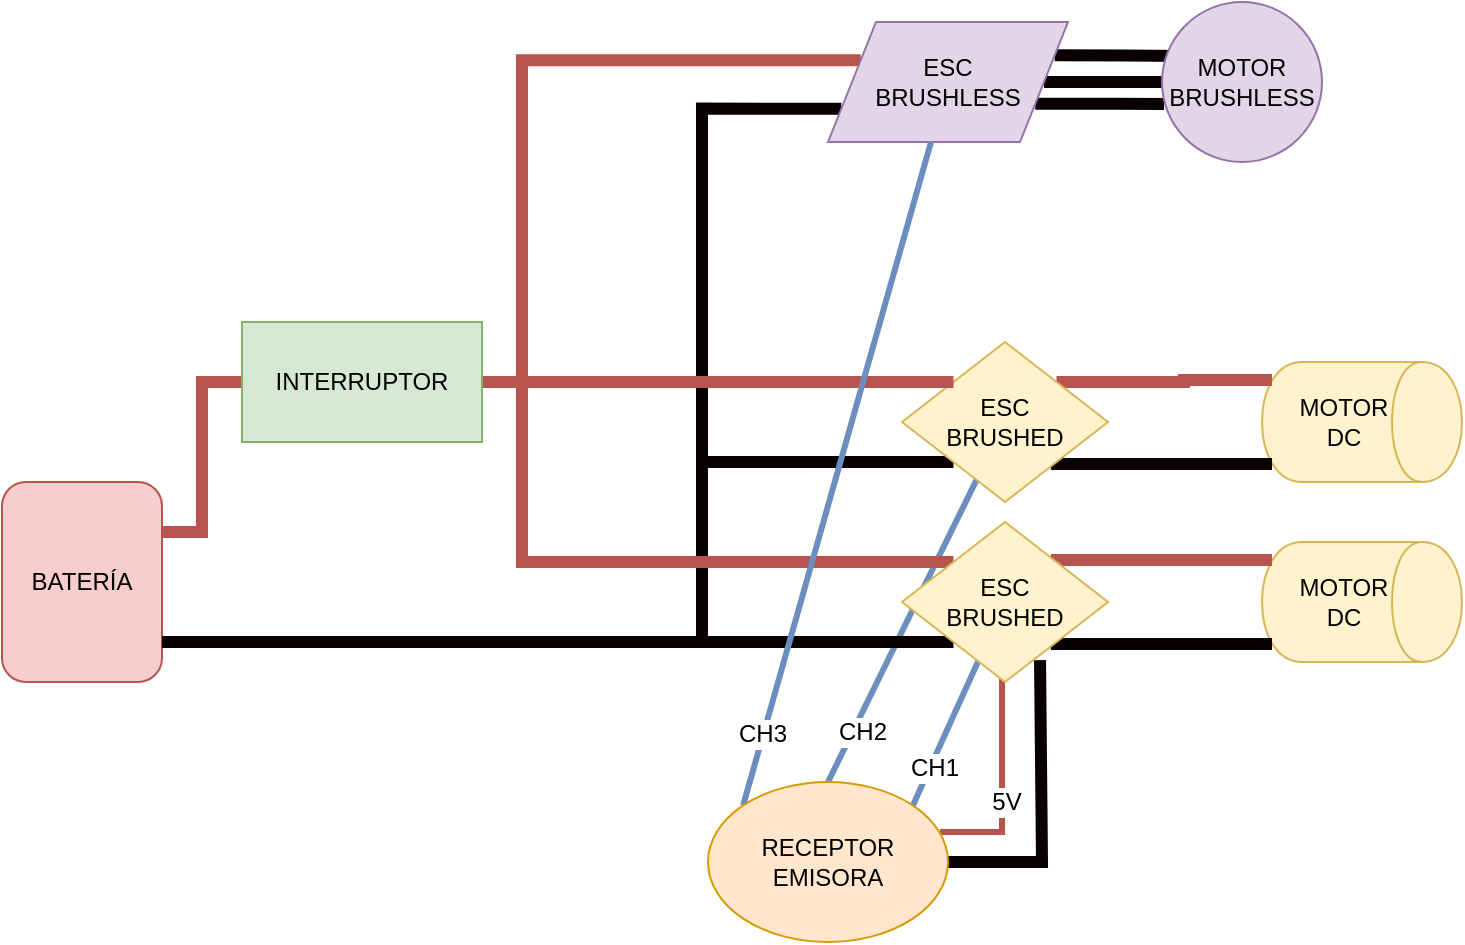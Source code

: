 <mxfile version="12.2.2" type="device" pages="1"><diagram id="w70BU4ClmUuCXNo6TYcp" name="Page-1"><mxGraphModel dx="1405" dy="273" grid="1" gridSize="10" guides="1" tooltips="1" connect="1" arrows="1" fold="1" page="1" pageScale="1" pageWidth="827" pageHeight="1169" math="0" shadow="0"><root><mxCell id="0"/><mxCell id="1" parent="0"/><mxCell id="imYBLEbK5sPXVeQ-qJTD-29" style="edgeStyle=none;rounded=0;orthogonalLoop=1;jettySize=auto;html=1;exitX=0.5;exitY=0;exitDx=0;exitDy=0;shadow=0;startSize=14;endArrow=none;endFill=0;endSize=13;targetPerimeterSpacing=0;strokeColor=#6c8ebf;strokeWidth=3;fillColor=#dae8fc;" edge="1" parent="1" source="imYBLEbK5sPXVeQ-qJTD-25" target="imYBLEbK5sPXVeQ-qJTD-6"><mxGeometry relative="1" as="geometry"/></mxCell><mxCell id="imYBLEbK5sPXVeQ-qJTD-32" value="CH2" style="text;html=1;resizable=0;points=[];align=center;verticalAlign=middle;labelBackgroundColor=#ffffff;" vertex="1" connectable="0" parent="imYBLEbK5sPXVeQ-qJTD-29"><mxGeometry x="-0.65" y="-3" relative="1" as="geometry"><mxPoint x="1" as="offset"/></mxGeometry></mxCell><mxCell id="imYBLEbK5sPXVeQ-qJTD-10" style="edgeStyle=orthogonalEdgeStyle;rounded=0;orthogonalLoop=1;jettySize=auto;html=1;entryX=0;entryY=0.25;entryDx=0;entryDy=0;shadow=0;startSize=14;endArrow=none;endFill=0;endSize=13;targetPerimeterSpacing=0;strokeColor=#B85450;strokeWidth=6;exitX=1;exitY=0.5;exitDx=0;exitDy=0;" edge="1" parent="1" target="imYBLEbK5sPXVeQ-qJTD-5"><mxGeometry relative="1" as="geometry"><mxPoint x="200" y="290" as="sourcePoint"/><Array as="points"><mxPoint x="200" y="129"/></Array></mxGeometry></mxCell><mxCell id="imYBLEbK5sPXVeQ-qJTD-14" style="edgeStyle=orthogonalEdgeStyle;rounded=0;orthogonalLoop=1;jettySize=auto;html=1;exitX=1;exitY=0.25;exitDx=0;exitDy=0;entryX=0;entryY=0.5;entryDx=0;entryDy=0;shadow=0;startSize=14;endArrow=none;endFill=0;endSize=13;targetPerimeterSpacing=0;strokeColor=#B85450;strokeWidth=6;" edge="1" parent="1" source="imYBLEbK5sPXVeQ-qJTD-1" target="imYBLEbK5sPXVeQ-qJTD-16"><mxGeometry relative="1" as="geometry"><mxPoint x="80" y="290" as="targetPoint"/></mxGeometry></mxCell><mxCell id="imYBLEbK5sPXVeQ-qJTD-23" style="edgeStyle=orthogonalEdgeStyle;rounded=0;orthogonalLoop=1;jettySize=auto;html=1;entryX=0;entryY=1;entryDx=0;entryDy=0;shadow=0;startSize=14;endArrow=none;endFill=0;endSize=13;targetPerimeterSpacing=0;strokeColor=#080003;strokeWidth=6;" edge="1" parent="1" source="imYBLEbK5sPXVeQ-qJTD-1" target="imYBLEbK5sPXVeQ-qJTD-6"><mxGeometry relative="1" as="geometry"><Array as="points"><mxPoint x="290" y="420"/><mxPoint x="290" y="330"/></Array></mxGeometry></mxCell><mxCell id="imYBLEbK5sPXVeQ-qJTD-24" style="edgeStyle=orthogonalEdgeStyle;rounded=0;orthogonalLoop=1;jettySize=auto;html=1;entryX=0;entryY=0.75;entryDx=0;entryDy=0;shadow=0;startSize=14;endArrow=none;endFill=0;endSize=13;targetPerimeterSpacing=0;strokeColor=#080003;strokeWidth=6;" edge="1" parent="1" source="imYBLEbK5sPXVeQ-qJTD-1" target="imYBLEbK5sPXVeQ-qJTD-5"><mxGeometry relative="1" as="geometry"><Array as="points"><mxPoint x="290" y="420"/><mxPoint x="290" y="153"/></Array></mxGeometry></mxCell><mxCell id="imYBLEbK5sPXVeQ-qJTD-1" value="BATERÍA" style="rounded=1;whiteSpace=wrap;html=1;fillColor=#f8cecc;strokeColor=#b85450;" vertex="1" parent="1"><mxGeometry x="-60" y="340" width="80" height="100" as="geometry"/></mxCell><mxCell id="imYBLEbK5sPXVeQ-qJTD-3" value="MOTOR&lt;br&gt;DC" style="shape=cylinder;whiteSpace=wrap;html=1;boundedLbl=1;backgroundOutline=1;direction=south;align=center;fillColor=#fff2cc;strokeColor=#d6b656;" vertex="1" parent="1"><mxGeometry x="570" y="280" width="100" height="60" as="geometry"/></mxCell><mxCell id="imYBLEbK5sPXVeQ-qJTD-4" value="MOTOR&lt;br&gt;DC" style="shape=cylinder;whiteSpace=wrap;html=1;boundedLbl=1;backgroundOutline=1;direction=south;align=center;fillColor=#fff2cc;strokeColor=#d6b656;" vertex="1" parent="1"><mxGeometry x="570" y="370" width="100" height="60" as="geometry"/></mxCell><mxCell id="imYBLEbK5sPXVeQ-qJTD-17" style="edgeStyle=orthogonalEdgeStyle;rounded=0;orthogonalLoop=1;jettySize=auto;html=1;exitX=1;exitY=0.25;exitDx=0;exitDy=0;shadow=0;startSize=14;endArrow=none;endFill=0;endSize=13;targetPerimeterSpacing=0;strokeColor=#080003;strokeWidth=6;fillColor=#d80073;" edge="1" parent="1" source="imYBLEbK5sPXVeQ-qJTD-5"><mxGeometry relative="1" as="geometry"><mxPoint x="530" y="127" as="targetPoint"/><Array as="points"><mxPoint x="502" y="126"/></Array></mxGeometry></mxCell><mxCell id="imYBLEbK5sPXVeQ-qJTD-18" style="edgeStyle=orthogonalEdgeStyle;rounded=0;orthogonalLoop=1;jettySize=auto;html=1;exitX=1;exitY=0.5;exitDx=0;exitDy=0;entryX=0;entryY=0.5;entryDx=0;entryDy=0;shadow=0;startSize=14;endArrow=none;endFill=0;endSize=13;targetPerimeterSpacing=0;strokeColor=#080003;strokeWidth=6;" edge="1" parent="1" source="imYBLEbK5sPXVeQ-qJTD-5" target="imYBLEbK5sPXVeQ-qJTD-2"><mxGeometry relative="1" as="geometry"/></mxCell><mxCell id="imYBLEbK5sPXVeQ-qJTD-19" style="edgeStyle=orthogonalEdgeStyle;rounded=0;orthogonalLoop=1;jettySize=auto;html=1;exitX=1;exitY=0.75;exitDx=0;exitDy=0;entryX=0.013;entryY=0.638;entryDx=0;entryDy=0;entryPerimeter=0;shadow=0;startSize=14;endArrow=none;endFill=0;endSize=13;targetPerimeterSpacing=0;strokeColor=#080003;strokeWidth=6;" edge="1" parent="1" source="imYBLEbK5sPXVeQ-qJTD-5" target="imYBLEbK5sPXVeQ-qJTD-2"><mxGeometry relative="1" as="geometry"/></mxCell><mxCell id="imYBLEbK5sPXVeQ-qJTD-5" value="ESC&lt;br&gt;BRUSHLESS" style="shape=parallelogram;perimeter=parallelogramPerimeter;whiteSpace=wrap;html=1;align=center;fillColor=#e1d5e7;strokeColor=#9673a6;" vertex="1" parent="1"><mxGeometry x="353" y="110" width="120" height="60" as="geometry"/></mxCell><mxCell id="imYBLEbK5sPXVeQ-qJTD-8" style="edgeStyle=orthogonalEdgeStyle;orthogonalLoop=1;jettySize=auto;html=1;exitX=1;exitY=0;exitDx=0;exitDy=0;entryX=0.15;entryY=0.95;entryDx=0;entryDy=0;entryPerimeter=0;fillColor=#f8cecc;strokeColor=#B85450;endArrow=none;endFill=0;shadow=0;rounded=0;targetPerimeterSpacing=0;endSize=13;startSize=14;strokeWidth=6;" edge="1" parent="1" source="imYBLEbK5sPXVeQ-qJTD-6" target="imYBLEbK5sPXVeQ-qJTD-3"><mxGeometry relative="1" as="geometry"><Array as="points"><mxPoint x="531" y="290"/></Array></mxGeometry></mxCell><mxCell id="imYBLEbK5sPXVeQ-qJTD-20" style="edgeStyle=orthogonalEdgeStyle;rounded=0;orthogonalLoop=1;jettySize=auto;html=1;exitX=1;exitY=1;exitDx=0;exitDy=0;entryX=0.85;entryY=0.95;entryDx=0;entryDy=0;entryPerimeter=0;shadow=0;startSize=14;endArrow=none;endFill=0;endSize=13;targetPerimeterSpacing=0;strokeColor=#080003;strokeWidth=6;" edge="1" parent="1" source="imYBLEbK5sPXVeQ-qJTD-6" target="imYBLEbK5sPXVeQ-qJTD-3"><mxGeometry relative="1" as="geometry"><Array as="points"><mxPoint x="467" y="331"/></Array></mxGeometry></mxCell><mxCell id="imYBLEbK5sPXVeQ-qJTD-6" value="ESC&lt;br&gt;BRUSHED" style="rhombus;whiteSpace=wrap;html=1;align=center;fillColor=#fff2cc;strokeColor=#d6b656;" vertex="1" parent="1"><mxGeometry x="390" y="270" width="103" height="80" as="geometry"/></mxCell><mxCell id="imYBLEbK5sPXVeQ-qJTD-9" style="edgeStyle=orthogonalEdgeStyle;rounded=0;orthogonalLoop=1;jettySize=auto;html=1;exitX=1;exitY=0;exitDx=0;exitDy=0;entryX=0.15;entryY=0.95;entryDx=0;entryDy=0;entryPerimeter=0;shadow=0;startSize=14;endArrow=none;endFill=0;endSize=13;targetPerimeterSpacing=0;strokeColor=#B85450;strokeWidth=6;" edge="1" parent="1" source="imYBLEbK5sPXVeQ-qJTD-7" target="imYBLEbK5sPXVeQ-qJTD-4"><mxGeometry relative="1" as="geometry"><Array as="points"><mxPoint x="467" y="379"/></Array></mxGeometry></mxCell><mxCell id="imYBLEbK5sPXVeQ-qJTD-21" style="edgeStyle=orthogonalEdgeStyle;rounded=0;orthogonalLoop=1;jettySize=auto;html=1;exitX=1;exitY=1;exitDx=0;exitDy=0;entryX=0.85;entryY=0.95;entryDx=0;entryDy=0;entryPerimeter=0;shadow=0;startSize=14;endArrow=none;endFill=0;endSize=13;targetPerimeterSpacing=0;strokeColor=#080003;strokeWidth=6;" edge="1" parent="1" source="imYBLEbK5sPXVeQ-qJTD-7" target="imYBLEbK5sPXVeQ-qJTD-4"><mxGeometry relative="1" as="geometry"><Array as="points"><mxPoint x="467" y="421"/></Array></mxGeometry></mxCell><mxCell id="imYBLEbK5sPXVeQ-qJTD-22" style="edgeStyle=orthogonalEdgeStyle;rounded=0;orthogonalLoop=1;jettySize=auto;html=1;exitX=0;exitY=1;exitDx=0;exitDy=0;shadow=0;startSize=14;endArrow=none;endFill=0;endSize=13;targetPerimeterSpacing=0;strokeColor=#080003;strokeWidth=6;" edge="1" parent="1" source="imYBLEbK5sPXVeQ-qJTD-7"><mxGeometry relative="1" as="geometry"><mxPoint x="20" y="420" as="targetPoint"/><Array as="points"><mxPoint x="20" y="420"/></Array></mxGeometry></mxCell><mxCell id="imYBLEbK5sPXVeQ-qJTD-26" style="edgeStyle=orthogonalEdgeStyle;rounded=0;orthogonalLoop=1;jettySize=auto;html=1;exitX=0.67;exitY=0.863;exitDx=0;exitDy=0;entryX=1;entryY=0.5;entryDx=0;entryDy=0;shadow=0;startSize=14;endArrow=none;endFill=0;endSize=13;targetPerimeterSpacing=0;strokeColor=#080003;strokeWidth=6;exitPerimeter=0;" edge="1" parent="1" source="imYBLEbK5sPXVeQ-qJTD-7" target="imYBLEbK5sPXVeQ-qJTD-25"><mxGeometry relative="1" as="geometry"><Array as="points"><mxPoint x="460" y="429"/><mxPoint x="460" y="530"/></Array></mxGeometry></mxCell><mxCell id="imYBLEbK5sPXVeQ-qJTD-27" style="edgeStyle=orthogonalEdgeStyle;rounded=0;orthogonalLoop=1;jettySize=auto;html=1;exitX=0.5;exitY=1;exitDx=0;exitDy=0;entryX=0.967;entryY=0.313;entryDx=0;entryDy=0;entryPerimeter=0;shadow=0;startSize=14;endArrow=none;endFill=0;endSize=13;targetPerimeterSpacing=0;strokeColor=#b85450;strokeWidth=3;fillColor=#f8cecc;" edge="1" parent="1" source="imYBLEbK5sPXVeQ-qJTD-7" target="imYBLEbK5sPXVeQ-qJTD-25"><mxGeometry relative="1" as="geometry"><Array as="points"><mxPoint x="440" y="440"/><mxPoint x="440" y="515"/></Array></mxGeometry></mxCell><mxCell id="imYBLEbK5sPXVeQ-qJTD-34" value="5V" style="text;html=1;resizable=0;points=[];align=center;verticalAlign=middle;labelBackgroundColor=#ffffff;" vertex="1" connectable="0" parent="imYBLEbK5sPXVeQ-qJTD-27"><mxGeometry x="0.278" y="2" relative="1" as="geometry"><mxPoint x="-0.5" y="-7" as="offset"/></mxGeometry></mxCell><mxCell id="imYBLEbK5sPXVeQ-qJTD-12" style="edgeStyle=orthogonalEdgeStyle;rounded=0;orthogonalLoop=1;jettySize=auto;html=1;entryX=0;entryY=0;entryDx=0;entryDy=0;shadow=0;startSize=14;endArrow=none;endFill=0;endSize=13;targetPerimeterSpacing=0;strokeColor=#B85450;strokeWidth=6;exitX=1;exitY=0.5;exitDx=0;exitDy=0;" edge="1" parent="1" source="imYBLEbK5sPXVeQ-qJTD-16" target="imYBLEbK5sPXVeQ-qJTD-6"><mxGeometry relative="1" as="geometry"><mxPoint x="200" y="290" as="sourcePoint"/></mxGeometry></mxCell><mxCell id="imYBLEbK5sPXVeQ-qJTD-13" style="edgeStyle=orthogonalEdgeStyle;rounded=0;orthogonalLoop=1;jettySize=auto;html=1;entryX=0;entryY=0;entryDx=0;entryDy=0;shadow=0;startSize=14;endArrow=none;endFill=0;endSize=13;targetPerimeterSpacing=0;strokeColor=#B85450;strokeWidth=6;exitX=1;exitY=0.5;exitDx=0;exitDy=0;" edge="1" parent="1" target="imYBLEbK5sPXVeQ-qJTD-7"><mxGeometry relative="1" as="geometry"><mxPoint x="200" y="290" as="sourcePoint"/><Array as="points"><mxPoint x="200" y="380"/></Array></mxGeometry></mxCell><mxCell id="imYBLEbK5sPXVeQ-qJTD-16" value="INTERRUPTOR" style="rounded=0;whiteSpace=wrap;html=1;align=center;fillColor=#d5e8d4;strokeColor=#82b366;" vertex="1" parent="1"><mxGeometry x="60" y="260" width="120" height="60" as="geometry"/></mxCell><mxCell id="imYBLEbK5sPXVeQ-qJTD-2" value="MOTOR BRUSHLESS" style="ellipse;whiteSpace=wrap;html=1;aspect=fixed;fillColor=#e1d5e7;strokeColor=#9673a6;" vertex="1" parent="1"><mxGeometry x="520" y="100" width="80" height="80" as="geometry"/></mxCell><mxCell id="imYBLEbK5sPXVeQ-qJTD-28" style="rounded=0;orthogonalLoop=1;jettySize=auto;html=1;exitX=1;exitY=0;exitDx=0;exitDy=0;shadow=0;startSize=14;endArrow=none;endFill=0;endSize=13;targetPerimeterSpacing=0;strokeWidth=3;fillColor=#dae8fc;strokeColor=#6c8ebf;" edge="1" parent="1" source="imYBLEbK5sPXVeQ-qJTD-25" target="imYBLEbK5sPXVeQ-qJTD-7"><mxGeometry relative="1" as="geometry"/></mxCell><mxCell id="imYBLEbK5sPXVeQ-qJTD-31" value="CH1" style="text;html=1;resizable=0;points=[];align=center;verticalAlign=middle;labelBackgroundColor=#ffffff;" vertex="1" connectable="0" parent="imYBLEbK5sPXVeQ-qJTD-28"><mxGeometry x="-0.459" y="-2" relative="1" as="geometry"><mxPoint as="offset"/></mxGeometry></mxCell><mxCell id="imYBLEbK5sPXVeQ-qJTD-30" style="edgeStyle=none;rounded=0;orthogonalLoop=1;jettySize=auto;html=1;exitX=0;exitY=0;exitDx=0;exitDy=0;shadow=0;startSize=14;endArrow=none;endFill=0;endSize=13;targetPerimeterSpacing=0;strokeColor=#6c8ebf;strokeWidth=3;fillColor=#dae8fc;" edge="1" parent="1" source="imYBLEbK5sPXVeQ-qJTD-25" target="imYBLEbK5sPXVeQ-qJTD-5"><mxGeometry relative="1" as="geometry"/></mxCell><mxCell id="imYBLEbK5sPXVeQ-qJTD-33" value="CH3" style="text;html=1;resizable=0;points=[];align=center;verticalAlign=middle;labelBackgroundColor=#ffffff;" vertex="1" connectable="0" parent="imYBLEbK5sPXVeQ-qJTD-30"><mxGeometry x="-0.786" y="1" relative="1" as="geometry"><mxPoint as="offset"/></mxGeometry></mxCell><mxCell id="imYBLEbK5sPXVeQ-qJTD-25" value="RECEPTOR&lt;br&gt;EMISORA" style="ellipse;whiteSpace=wrap;html=1;align=center;fillColor=#ffe6cc;strokeColor=#d79b00;" vertex="1" parent="1"><mxGeometry x="293" y="490" width="120" height="80" as="geometry"/></mxCell><mxCell id="imYBLEbK5sPXVeQ-qJTD-7" value="ESC&lt;br&gt;BRUSHED" style="rhombus;whiteSpace=wrap;html=1;align=center;fillColor=#fff2cc;strokeColor=#d6b656;" vertex="1" parent="1"><mxGeometry x="390" y="360" width="103" height="80" as="geometry"/></mxCell></root></mxGraphModel></diagram></mxfile>